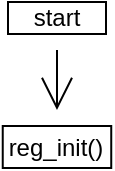 <mxfile version="20.4.0" type="github">
  <diagram id="BkZl1Ah59tfYVWINneGr" name="第 1 页">
    <mxGraphModel dx="229" dy="482" grid="0" gridSize="10" guides="1" tooltips="1" connect="1" arrows="1" fold="1" page="0" pageScale="1" pageWidth="827" pageHeight="1169" math="0" shadow="0">
      <root>
        <mxCell id="0" />
        <mxCell id="1" parent="0" />
        <mxCell id="6f3wX6zAka2Pvszb7TJ2-3" value="" style="edgeStyle=none;curved=1;rounded=0;orthogonalLoop=1;jettySize=auto;html=1;endArrow=open;startSize=14;endSize=14;sourcePerimeterSpacing=8;targetPerimeterSpacing=8;" edge="1" parent="1" source="6f3wX6zAka2Pvszb7TJ2-1" target="6f3wX6zAka2Pvszb7TJ2-2">
          <mxGeometry relative="1" as="geometry" />
        </mxCell>
        <mxCell id="6f3wX6zAka2Pvszb7TJ2-1" value="start" style="rounded=0;whiteSpace=wrap;html=1;hachureGap=4;" vertex="1" parent="1">
          <mxGeometry x="206" y="329" width="49" height="16" as="geometry" />
        </mxCell>
        <mxCell id="6f3wX6zAka2Pvszb7TJ2-2" value="reg_init()" style="whiteSpace=wrap;html=1;hachureGap=4;" vertex="1" parent="1">
          <mxGeometry x="203.37" y="391" width="54.25" height="21" as="geometry" />
        </mxCell>
      </root>
    </mxGraphModel>
  </diagram>
</mxfile>

